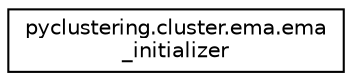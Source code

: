 digraph "Graphical Class Hierarchy"
{
 // INTERACTIVE_SVG=YES
  edge [fontname="Helvetica",fontsize="10",labelfontname="Helvetica",labelfontsize="10"];
  node [fontname="Helvetica",fontsize="10",shape=record];
  rankdir="LR";
  Node0 [label="pyclustering.cluster.ema.ema\l_initializer",height=0.2,width=0.4,color="black", fillcolor="white", style="filled",URL="$dd/da0/classpyclustering_1_1cluster_1_1ema_1_1ema__initializer.html",tooltip="Provides services for preparing initial means and covariances for Expectation-Maximization algorithm..."];
}
